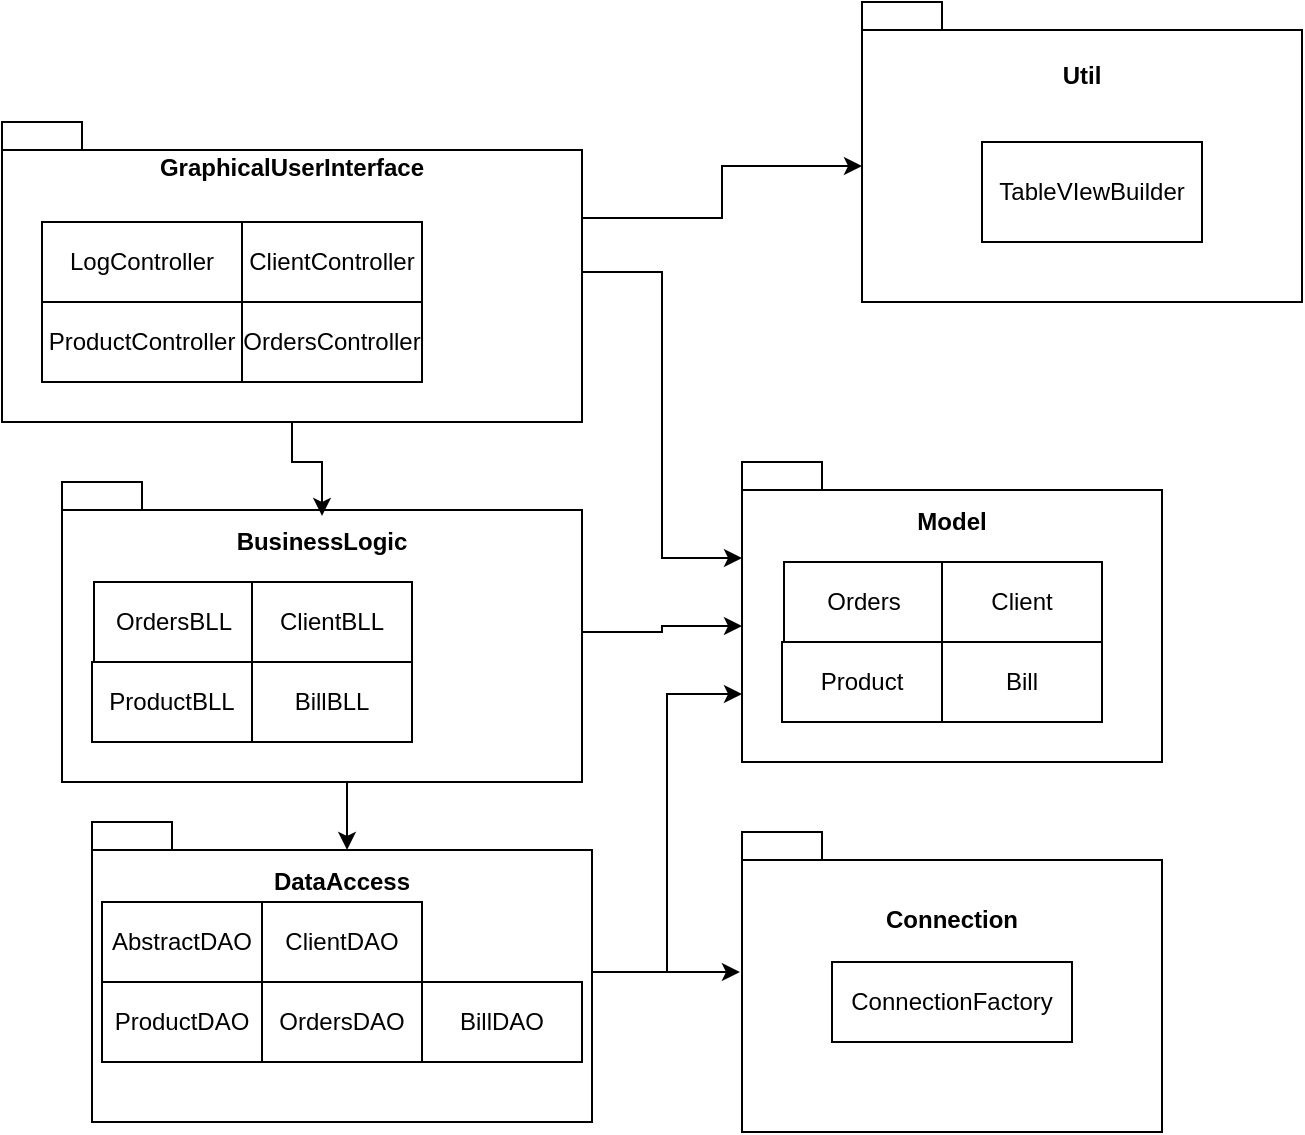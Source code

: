 <mxfile version="27.0.5">
  <diagram name="Page-1" id="dCLuWsKuzoWGT-_ZAxL0">
    <mxGraphModel dx="1426" dy="751" grid="1" gridSize="10" guides="1" tooltips="1" connect="1" arrows="1" fold="1" page="1" pageScale="1" pageWidth="850" pageHeight="1100" math="0" shadow="0">
      <root>
        <mxCell id="0" />
        <mxCell id="1" parent="0" />
        <mxCell id="9OIZ0eUuH0hRipxfZxG9-1" value="&lt;div&gt;BusinessLogic&lt;/div&gt;&lt;div&gt;&lt;br&gt;&lt;/div&gt;&lt;div&gt;&lt;br&gt;&lt;/div&gt;&lt;div&gt;&lt;br&gt;&lt;/div&gt;&lt;div&gt;&lt;br&gt;&lt;/div&gt;&lt;div&gt;&lt;br&gt;&lt;/div&gt;&lt;div&gt;&lt;br&gt;&lt;/div&gt;&lt;div&gt;&lt;br&gt;&lt;/div&gt;" style="shape=folder;fontStyle=1;spacingTop=10;tabWidth=40;tabHeight=14;tabPosition=left;html=1;whiteSpace=wrap;" vertex="1" parent="1">
          <mxGeometry x="100" y="300" width="260" height="150" as="geometry" />
        </mxCell>
        <mxCell id="9OIZ0eUuH0hRipxfZxG9-2" value="&lt;div&gt;DataAccess&lt;/div&gt;&lt;div&gt;&lt;br&gt;&lt;/div&gt;&lt;div&gt;&lt;br&gt;&lt;/div&gt;&lt;div&gt;&lt;br&gt;&lt;/div&gt;&lt;div&gt;&lt;br&gt;&lt;/div&gt;&lt;div&gt;&lt;br&gt;&lt;/div&gt;&lt;div&gt;&lt;br&gt;&lt;/div&gt;&lt;div&gt;&lt;br&gt;&lt;/div&gt;" style="shape=folder;fontStyle=1;spacingTop=10;tabWidth=40;tabHeight=14;tabPosition=left;html=1;whiteSpace=wrap;" vertex="1" parent="1">
          <mxGeometry x="115" y="470" width="250" height="150" as="geometry" />
        </mxCell>
        <mxCell id="9OIZ0eUuH0hRipxfZxG9-3" value="&lt;div&gt;Connection&lt;/div&gt;&lt;div&gt;&lt;br&gt;&lt;/div&gt;&lt;div&gt;&lt;br&gt;&lt;/div&gt;&lt;div&gt;&lt;br&gt;&lt;/div&gt;&lt;div&gt;&lt;br&gt;&lt;/div&gt;&lt;div&gt;&lt;br&gt;&lt;/div&gt;" style="shape=folder;fontStyle=1;spacingTop=10;tabWidth=40;tabHeight=14;tabPosition=left;html=1;whiteSpace=wrap;" vertex="1" parent="1">
          <mxGeometry x="440" y="475" width="210" height="150" as="geometry" />
        </mxCell>
        <mxCell id="9OIZ0eUuH0hRipxfZxG9-4" value="&lt;div&gt;Model&lt;/div&gt;&lt;div&gt;&lt;br&gt;&lt;/div&gt;&lt;div&gt;&lt;br&gt;&lt;/div&gt;&lt;div&gt;&lt;br&gt;&lt;/div&gt;&lt;div&gt;&lt;br&gt;&lt;/div&gt;&lt;div&gt;&lt;br&gt;&lt;/div&gt;&lt;div&gt;&lt;br&gt;&lt;/div&gt;&lt;div&gt;&lt;br&gt;&lt;/div&gt;" style="shape=folder;fontStyle=1;spacingTop=10;tabWidth=40;tabHeight=14;tabPosition=left;html=1;whiteSpace=wrap;" vertex="1" parent="1">
          <mxGeometry x="440" y="290" width="210" height="150" as="geometry" />
        </mxCell>
        <mxCell id="9OIZ0eUuH0hRipxfZxG9-5" value="&lt;div&gt;GraphicalUserInterface&lt;/div&gt;&lt;div&gt;&lt;br&gt;&lt;/div&gt;&lt;div&gt;&lt;br&gt;&lt;/div&gt;&lt;div&gt;&lt;br&gt;&lt;/div&gt;&lt;div&gt;&lt;br&gt;&lt;/div&gt;&lt;div&gt;&lt;br&gt;&lt;/div&gt;&lt;div&gt;&lt;br&gt;&lt;/div&gt;&lt;div&gt;&lt;br&gt;&lt;/div&gt;&lt;div&gt;&lt;br&gt;&lt;/div&gt;" style="shape=folder;fontStyle=1;spacingTop=10;tabWidth=40;tabHeight=14;tabPosition=left;html=1;whiteSpace=wrap;" vertex="1" parent="1">
          <mxGeometry x="70" y="120" width="290" height="150" as="geometry" />
        </mxCell>
        <mxCell id="9OIZ0eUuH0hRipxfZxG9-6" style="edgeStyle=orthogonalEdgeStyle;rounded=0;orthogonalLoop=1;jettySize=auto;html=1;entryX=-0.005;entryY=0.467;entryDx=0;entryDy=0;entryPerimeter=0;" edge="1" parent="1" source="9OIZ0eUuH0hRipxfZxG9-2" target="9OIZ0eUuH0hRipxfZxG9-3">
          <mxGeometry relative="1" as="geometry" />
        </mxCell>
        <mxCell id="9OIZ0eUuH0hRipxfZxG9-7" style="edgeStyle=orthogonalEdgeStyle;rounded=0;orthogonalLoop=1;jettySize=auto;html=1;entryX=0;entryY=0;entryDx=0;entryDy=116;entryPerimeter=0;" edge="1" parent="1" source="9OIZ0eUuH0hRipxfZxG9-2" target="9OIZ0eUuH0hRipxfZxG9-4">
          <mxGeometry relative="1" as="geometry" />
        </mxCell>
        <mxCell id="9OIZ0eUuH0hRipxfZxG9-8" style="edgeStyle=orthogonalEdgeStyle;rounded=0;orthogonalLoop=1;jettySize=auto;html=1;exitX=0.5;exitY=1;exitDx=0;exitDy=0;exitPerimeter=0;entryX=0.51;entryY=0.093;entryDx=0;entryDy=0;entryPerimeter=0;" edge="1" parent="1" source="9OIZ0eUuH0hRipxfZxG9-1" target="9OIZ0eUuH0hRipxfZxG9-2">
          <mxGeometry relative="1" as="geometry" />
        </mxCell>
        <mxCell id="9OIZ0eUuH0hRipxfZxG9-9" style="edgeStyle=orthogonalEdgeStyle;rounded=0;orthogonalLoop=1;jettySize=auto;html=1;entryX=0.5;entryY=0.113;entryDx=0;entryDy=0;entryPerimeter=0;" edge="1" parent="1" source="9OIZ0eUuH0hRipxfZxG9-5" target="9OIZ0eUuH0hRipxfZxG9-1">
          <mxGeometry relative="1" as="geometry" />
        </mxCell>
        <mxCell id="9OIZ0eUuH0hRipxfZxG9-10" style="edgeStyle=orthogonalEdgeStyle;rounded=0;orthogonalLoop=1;jettySize=auto;html=1;entryX=0;entryY=0;entryDx=0;entryDy=82;entryPerimeter=0;" edge="1" parent="1" source="9OIZ0eUuH0hRipxfZxG9-1" target="9OIZ0eUuH0hRipxfZxG9-4">
          <mxGeometry relative="1" as="geometry" />
        </mxCell>
        <mxCell id="9OIZ0eUuH0hRipxfZxG9-11" style="edgeStyle=orthogonalEdgeStyle;rounded=0;orthogonalLoop=1;jettySize=auto;html=1;entryX=0;entryY=0;entryDx=0;entryDy=48;entryPerimeter=0;" edge="1" parent="1" source="9OIZ0eUuH0hRipxfZxG9-5" target="9OIZ0eUuH0hRipxfZxG9-4">
          <mxGeometry relative="1" as="geometry" />
        </mxCell>
        <mxCell id="9OIZ0eUuH0hRipxfZxG9-12" value="AbstractDAO" style="html=1;whiteSpace=wrap;" vertex="1" parent="1">
          <mxGeometry x="120" y="510" width="80" height="40" as="geometry" />
        </mxCell>
        <mxCell id="9OIZ0eUuH0hRipxfZxG9-13" value="OrdersDAO" style="html=1;whiteSpace=wrap;" vertex="1" parent="1">
          <mxGeometry x="200" y="550" width="80" height="40" as="geometry" />
        </mxCell>
        <mxCell id="9OIZ0eUuH0hRipxfZxG9-14" value="ProductDAO" style="html=1;whiteSpace=wrap;" vertex="1" parent="1">
          <mxGeometry x="120" y="550" width="80" height="40" as="geometry" />
        </mxCell>
        <mxCell id="9OIZ0eUuH0hRipxfZxG9-15" value="ClientDAO" style="html=1;whiteSpace=wrap;" vertex="1" parent="1">
          <mxGeometry x="200" y="510" width="80" height="40" as="geometry" />
        </mxCell>
        <mxCell id="9OIZ0eUuH0hRipxfZxG9-16" value="&lt;div&gt;BillDAO&lt;/div&gt;" style="html=1;whiteSpace=wrap;" vertex="1" parent="1">
          <mxGeometry x="280" y="550" width="80" height="40" as="geometry" />
        </mxCell>
        <mxCell id="9OIZ0eUuH0hRipxfZxG9-17" value="ProductBLL" style="html=1;whiteSpace=wrap;" vertex="1" parent="1">
          <mxGeometry x="115" y="390" width="80" height="40" as="geometry" />
        </mxCell>
        <mxCell id="9OIZ0eUuH0hRipxfZxG9-18" value="&lt;div&gt;OrdersBLL&lt;/div&gt;" style="html=1;whiteSpace=wrap;" vertex="1" parent="1">
          <mxGeometry x="116" y="350" width="80" height="40" as="geometry" />
        </mxCell>
        <mxCell id="9OIZ0eUuH0hRipxfZxG9-19" value="&lt;div&gt;ClientBLL&lt;/div&gt;" style="html=1;whiteSpace=wrap;" vertex="1" parent="1">
          <mxGeometry x="195" y="350" width="80" height="40" as="geometry" />
        </mxCell>
        <mxCell id="9OIZ0eUuH0hRipxfZxG9-20" value="BillBLL" style="html=1;whiteSpace=wrap;" vertex="1" parent="1">
          <mxGeometry x="195" y="390" width="80" height="40" as="geometry" />
        </mxCell>
        <mxCell id="9OIZ0eUuH0hRipxfZxG9-22" value="&lt;div&gt;LogController&lt;/div&gt;" style="html=1;whiteSpace=wrap;" vertex="1" parent="1">
          <mxGeometry x="90" y="170" width="100" height="40" as="geometry" />
        </mxCell>
        <mxCell id="9OIZ0eUuH0hRipxfZxG9-23" value="&lt;div&gt;ClientController&lt;/div&gt;" style="html=1;whiteSpace=wrap;" vertex="1" parent="1">
          <mxGeometry x="190" y="170" width="90" height="40" as="geometry" />
        </mxCell>
        <mxCell id="9OIZ0eUuH0hRipxfZxG9-24" value="ProductController" style="html=1;whiteSpace=wrap;" vertex="1" parent="1">
          <mxGeometry x="90" y="210" width="100" height="40" as="geometry" />
        </mxCell>
        <mxCell id="9OIZ0eUuH0hRipxfZxG9-25" value="OrdersController" style="html=1;whiteSpace=wrap;" vertex="1" parent="1">
          <mxGeometry x="190" y="210" width="90" height="40" as="geometry" />
        </mxCell>
        <mxCell id="9OIZ0eUuH0hRipxfZxG9-26" value="&lt;div&gt;Orders&lt;/div&gt;" style="html=1;whiteSpace=wrap;" vertex="1" parent="1">
          <mxGeometry x="461" y="340" width="80" height="40" as="geometry" />
        </mxCell>
        <mxCell id="9OIZ0eUuH0hRipxfZxG9-27" value="&lt;div&gt;Client&lt;/div&gt;" style="html=1;whiteSpace=wrap;" vertex="1" parent="1">
          <mxGeometry x="540" y="340" width="80" height="40" as="geometry" />
        </mxCell>
        <mxCell id="9OIZ0eUuH0hRipxfZxG9-28" value="Product" style="html=1;whiteSpace=wrap;" vertex="1" parent="1">
          <mxGeometry x="460" y="380" width="80" height="40" as="geometry" />
        </mxCell>
        <mxCell id="9OIZ0eUuH0hRipxfZxG9-29" value="Bill" style="html=1;whiteSpace=wrap;" vertex="1" parent="1">
          <mxGeometry x="540" y="380" width="80" height="40" as="geometry" />
        </mxCell>
        <mxCell id="9OIZ0eUuH0hRipxfZxG9-30" value="ConnectionFactory" style="html=1;whiteSpace=wrap;" vertex="1" parent="1">
          <mxGeometry x="485" y="540" width="120" height="40" as="geometry" />
        </mxCell>
        <mxCell id="9OIZ0eUuH0hRipxfZxG9-31" value="&lt;div&gt;Util&lt;/div&gt;&lt;div&gt;&lt;br&gt;&lt;/div&gt;&lt;div&gt;&lt;br&gt;&lt;/div&gt;&lt;div&gt;&lt;br&gt;&lt;/div&gt;&lt;div&gt;&lt;br&gt;&lt;/div&gt;&lt;div&gt;&lt;br&gt;&lt;/div&gt;&lt;div&gt;&lt;br&gt;&lt;/div&gt;" style="shape=folder;fontStyle=1;spacingTop=10;tabWidth=40;tabHeight=14;tabPosition=left;html=1;whiteSpace=wrap;" vertex="1" parent="1">
          <mxGeometry x="500" y="60" width="220" height="150" as="geometry" />
        </mxCell>
        <mxCell id="9OIZ0eUuH0hRipxfZxG9-32" value="TableVIewBuilder" style="html=1;whiteSpace=wrap;" vertex="1" parent="1">
          <mxGeometry x="560" y="130" width="110" height="50" as="geometry" />
        </mxCell>
        <mxCell id="9OIZ0eUuH0hRipxfZxG9-33" style="edgeStyle=orthogonalEdgeStyle;rounded=0;orthogonalLoop=1;jettySize=auto;html=1;exitX=0;exitY=0;exitDx=290;exitDy=48;exitPerimeter=0;entryX=0;entryY=0;entryDx=0;entryDy=82;entryPerimeter=0;" edge="1" parent="1" source="9OIZ0eUuH0hRipxfZxG9-5" target="9OIZ0eUuH0hRipxfZxG9-31">
          <mxGeometry relative="1" as="geometry" />
        </mxCell>
      </root>
    </mxGraphModel>
  </diagram>
</mxfile>
